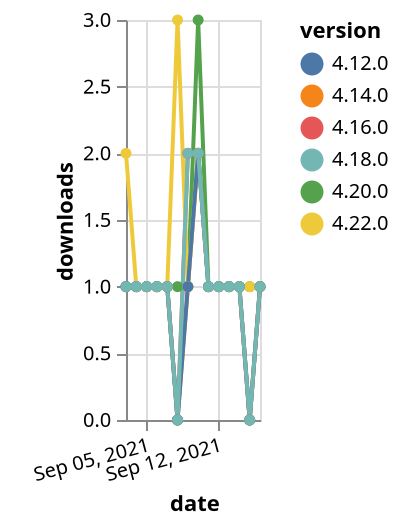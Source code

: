 {"$schema": "https://vega.github.io/schema/vega-lite/v5.json", "description": "A simple bar chart with embedded data.", "data": {"values": [{"date": "2021-09-03", "total": 200, "delta": 1, "version": "4.16.0"}, {"date": "2021-09-04", "total": 201, "delta": 1, "version": "4.16.0"}, {"date": "2021-09-05", "total": 202, "delta": 1, "version": "4.16.0"}, {"date": "2021-09-06", "total": 203, "delta": 1, "version": "4.16.0"}, {"date": "2021-09-07", "total": 204, "delta": 1, "version": "4.16.0"}, {"date": "2021-09-08", "total": 204, "delta": 0, "version": "4.16.0"}, {"date": "2021-09-09", "total": 206, "delta": 2, "version": "4.16.0"}, {"date": "2021-09-10", "total": 208, "delta": 2, "version": "4.16.0"}, {"date": "2021-09-11", "total": 209, "delta": 1, "version": "4.16.0"}, {"date": "2021-09-12", "total": 210, "delta": 1, "version": "4.16.0"}, {"date": "2021-09-13", "total": 211, "delta": 1, "version": "4.16.0"}, {"date": "2021-09-14", "total": 212, "delta": 1, "version": "4.16.0"}, {"date": "2021-09-15", "total": 212, "delta": 0, "version": "4.16.0"}, {"date": "2021-09-16", "total": 213, "delta": 1, "version": "4.16.0"}, {"date": "2021-09-03", "total": 210, "delta": 1, "version": "4.14.0"}, {"date": "2021-09-04", "total": 211, "delta": 1, "version": "4.14.0"}, {"date": "2021-09-05", "total": 212, "delta": 1, "version": "4.14.0"}, {"date": "2021-09-06", "total": 213, "delta": 1, "version": "4.14.0"}, {"date": "2021-09-07", "total": 214, "delta": 1, "version": "4.14.0"}, {"date": "2021-09-08", "total": 214, "delta": 0, "version": "4.14.0"}, {"date": "2021-09-09", "total": 215, "delta": 1, "version": "4.14.0"}, {"date": "2021-09-10", "total": 217, "delta": 2, "version": "4.14.0"}, {"date": "2021-09-11", "total": 218, "delta": 1, "version": "4.14.0"}, {"date": "2021-09-12", "total": 219, "delta": 1, "version": "4.14.0"}, {"date": "2021-09-13", "total": 220, "delta": 1, "version": "4.14.0"}, {"date": "2021-09-14", "total": 221, "delta": 1, "version": "4.14.0"}, {"date": "2021-09-15", "total": 221, "delta": 0, "version": "4.14.0"}, {"date": "2021-09-16", "total": 222, "delta": 1, "version": "4.14.0"}, {"date": "2021-09-03", "total": 200, "delta": 1, "version": "4.20.0"}, {"date": "2021-09-04", "total": 201, "delta": 1, "version": "4.20.0"}, {"date": "2021-09-05", "total": 202, "delta": 1, "version": "4.20.0"}, {"date": "2021-09-06", "total": 203, "delta": 1, "version": "4.20.0"}, {"date": "2021-09-07", "total": 204, "delta": 1, "version": "4.20.0"}, {"date": "2021-09-08", "total": 205, "delta": 1, "version": "4.20.0"}, {"date": "2021-09-09", "total": 206, "delta": 1, "version": "4.20.0"}, {"date": "2021-09-10", "total": 209, "delta": 3, "version": "4.20.0"}, {"date": "2021-09-11", "total": 210, "delta": 1, "version": "4.20.0"}, {"date": "2021-09-12", "total": 211, "delta": 1, "version": "4.20.0"}, {"date": "2021-09-13", "total": 212, "delta": 1, "version": "4.20.0"}, {"date": "2021-09-14", "total": 213, "delta": 1, "version": "4.20.0"}, {"date": "2021-09-15", "total": 214, "delta": 1, "version": "4.20.0"}, {"date": "2021-09-16", "total": 215, "delta": 1, "version": "4.20.0"}, {"date": "2021-09-03", "total": 123, "delta": 2, "version": "4.22.0"}, {"date": "2021-09-04", "total": 124, "delta": 1, "version": "4.22.0"}, {"date": "2021-09-05", "total": 125, "delta": 1, "version": "4.22.0"}, {"date": "2021-09-06", "total": 126, "delta": 1, "version": "4.22.0"}, {"date": "2021-09-07", "total": 127, "delta": 1, "version": "4.22.0"}, {"date": "2021-09-08", "total": 130, "delta": 3, "version": "4.22.0"}, {"date": "2021-09-09", "total": 131, "delta": 1, "version": "4.22.0"}, {"date": "2021-09-10", "total": 133, "delta": 2, "version": "4.22.0"}, {"date": "2021-09-11", "total": 134, "delta": 1, "version": "4.22.0"}, {"date": "2021-09-12", "total": 135, "delta": 1, "version": "4.22.0"}, {"date": "2021-09-13", "total": 136, "delta": 1, "version": "4.22.0"}, {"date": "2021-09-14", "total": 137, "delta": 1, "version": "4.22.0"}, {"date": "2021-09-15", "total": 138, "delta": 1, "version": "4.22.0"}, {"date": "2021-09-16", "total": 139, "delta": 1, "version": "4.22.0"}, {"date": "2021-09-03", "total": 262, "delta": 1, "version": "4.12.0"}, {"date": "2021-09-04", "total": 263, "delta": 1, "version": "4.12.0"}, {"date": "2021-09-05", "total": 264, "delta": 1, "version": "4.12.0"}, {"date": "2021-09-06", "total": 265, "delta": 1, "version": "4.12.0"}, {"date": "2021-09-07", "total": 266, "delta": 1, "version": "4.12.0"}, {"date": "2021-09-08", "total": 266, "delta": 0, "version": "4.12.0"}, {"date": "2021-09-09", "total": 267, "delta": 1, "version": "4.12.0"}, {"date": "2021-09-10", "total": 269, "delta": 2, "version": "4.12.0"}, {"date": "2021-09-11", "total": 270, "delta": 1, "version": "4.12.0"}, {"date": "2021-09-12", "total": 271, "delta": 1, "version": "4.12.0"}, {"date": "2021-09-13", "total": 272, "delta": 1, "version": "4.12.0"}, {"date": "2021-09-14", "total": 273, "delta": 1, "version": "4.12.0"}, {"date": "2021-09-15", "total": 273, "delta": 0, "version": "4.12.0"}, {"date": "2021-09-16", "total": 274, "delta": 1, "version": "4.12.0"}, {"date": "2021-09-03", "total": 172, "delta": 1, "version": "4.18.0"}, {"date": "2021-09-04", "total": 173, "delta": 1, "version": "4.18.0"}, {"date": "2021-09-05", "total": 174, "delta": 1, "version": "4.18.0"}, {"date": "2021-09-06", "total": 175, "delta": 1, "version": "4.18.0"}, {"date": "2021-09-07", "total": 176, "delta": 1, "version": "4.18.0"}, {"date": "2021-09-08", "total": 176, "delta": 0, "version": "4.18.0"}, {"date": "2021-09-09", "total": 178, "delta": 2, "version": "4.18.0"}, {"date": "2021-09-10", "total": 180, "delta": 2, "version": "4.18.0"}, {"date": "2021-09-11", "total": 181, "delta": 1, "version": "4.18.0"}, {"date": "2021-09-12", "total": 182, "delta": 1, "version": "4.18.0"}, {"date": "2021-09-13", "total": 183, "delta": 1, "version": "4.18.0"}, {"date": "2021-09-14", "total": 184, "delta": 1, "version": "4.18.0"}, {"date": "2021-09-15", "total": 184, "delta": 0, "version": "4.18.0"}, {"date": "2021-09-16", "total": 185, "delta": 1, "version": "4.18.0"}]}, "width": "container", "mark": {"type": "line", "point": {"filled": true}}, "encoding": {"x": {"field": "date", "type": "temporal", "timeUnit": "yearmonthdate", "title": "date", "axis": {"labelAngle": -15}}, "y": {"field": "delta", "type": "quantitative", "title": "downloads"}, "color": {"field": "version", "type": "nominal"}, "tooltip": {"field": "delta"}}}